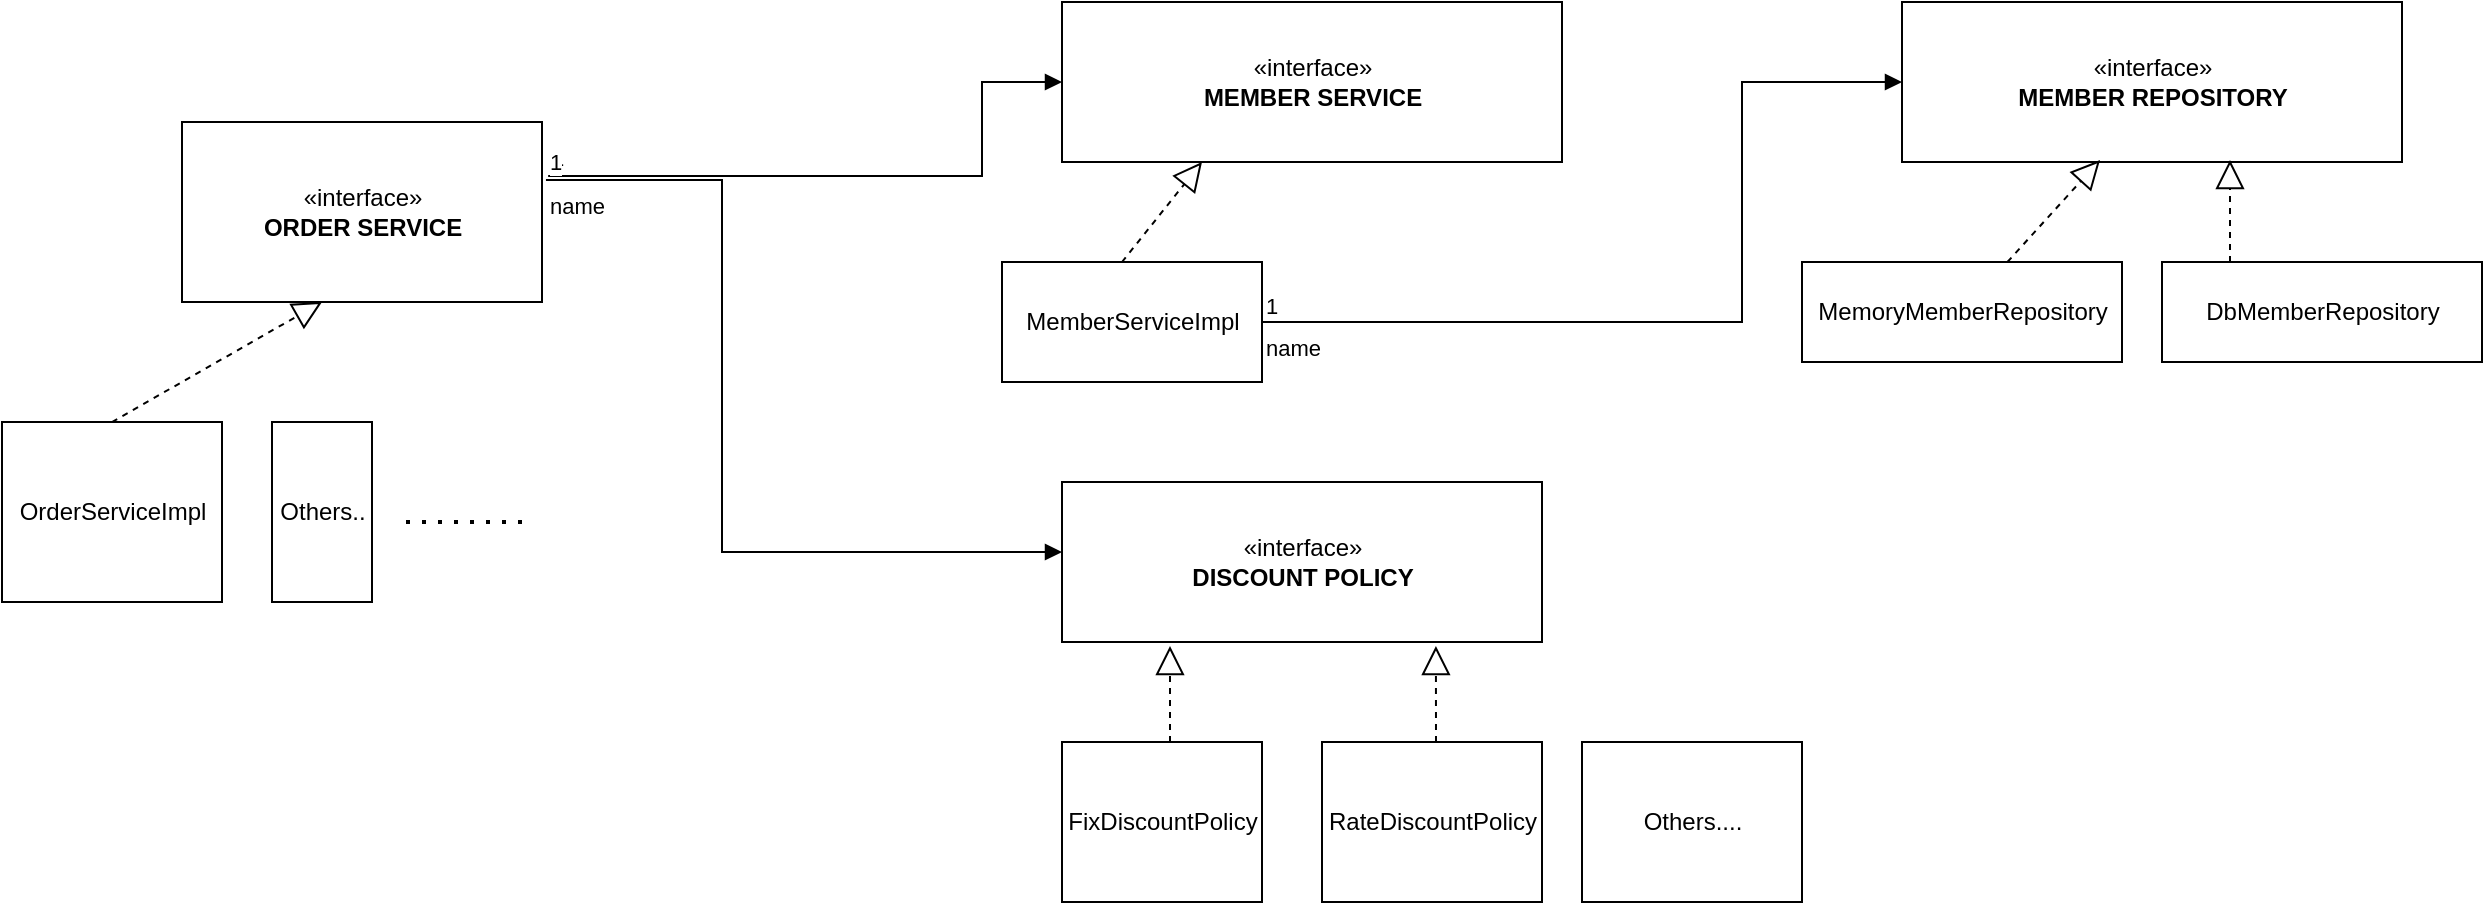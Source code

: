 <mxfile version="20.2.1" type="github"><diagram id="tNOIqHjqf8-ZSMt3mI5K" name="Page-1"><mxGraphModel dx="914" dy="1649" grid="1" gridSize="10" guides="1" tooltips="1" connect="1" arrows="1" fold="1" page="1" pageScale="1" pageWidth="850" pageHeight="1100" math="0" shadow="0"><root><mxCell id="0"/><mxCell id="1" parent="0"/><mxCell id="ZSo1ROVyvgX9X2hF_C0V-5" value="" style="endArrow=block;dashed=1;endFill=0;endSize=12;html=1;rounded=0;entryX=0.5;entryY=1;entryDx=0;entryDy=0;exitX=0.5;exitY=0;exitDx=0;exitDy=0;" edge="1" parent="1" source="ZSo1ROVyvgX9X2hF_C0V-6"><mxGeometry width="160" relative="1" as="geometry"><mxPoint x="160" y="120" as="sourcePoint"/><mxPoint x="160" y="60" as="targetPoint"/></mxGeometry></mxCell><mxCell id="ZSo1ROVyvgX9X2hF_C0V-6" value="OrderServiceImpl" style="html=1;" vertex="1" parent="1"><mxGeometry y="120" width="110" height="90" as="geometry"/></mxCell><mxCell id="ZSo1ROVyvgX9X2hF_C0V-7" value="" style="endArrow=none;dashed=1;html=1;dashPattern=1 3;strokeWidth=2;rounded=0;" edge="1" parent="1"><mxGeometry width="50" height="50" relative="1" as="geometry"><mxPoint x="260" y="170" as="sourcePoint"/><mxPoint x="200" y="170" as="targetPoint"/></mxGeometry></mxCell><mxCell id="ZSo1ROVyvgX9X2hF_C0V-8" value="Others.." style="html=1;" vertex="1" parent="1"><mxGeometry x="135" y="120" width="50" height="90" as="geometry"/></mxCell><mxCell id="ZSo1ROVyvgX9X2hF_C0V-9" value="name" style="endArrow=block;endFill=1;html=1;edgeStyle=orthogonalEdgeStyle;align=left;verticalAlign=top;rounded=0;exitX=1.014;exitY=0.427;exitDx=0;exitDy=0;exitPerimeter=0;" edge="1" parent="1"><mxGeometry x="-1" relative="1" as="geometry"><mxPoint x="273.08" y="-3.03" as="sourcePoint"/><mxPoint x="530" y="-50" as="targetPoint"/><Array as="points"><mxPoint x="490" y="-3"/><mxPoint x="490" y="-50"/></Array></mxGeometry></mxCell><mxCell id="ZSo1ROVyvgX9X2hF_C0V-10" value="1" style="edgeLabel;resizable=0;html=1;align=left;verticalAlign=bottom;" connectable="0" vertex="1" parent="ZSo1ROVyvgX9X2hF_C0V-9"><mxGeometry x="-1" relative="1" as="geometry"/></mxCell><mxCell id="ZSo1ROVyvgX9X2hF_C0V-11" value="name" style="endArrow=block;endFill=1;html=1;edgeStyle=orthogonalEdgeStyle;align=left;verticalAlign=top;rounded=0;exitX=1.009;exitY=0.445;exitDx=0;exitDy=0;exitPerimeter=0;entryX=0;entryY=0.5;entryDx=0;entryDy=0;" edge="1" parent="1"><mxGeometry x="-1" relative="1" as="geometry"><mxPoint x="271.98" y="-1.05" as="sourcePoint"/><mxPoint x="530" y="185" as="targetPoint"/><Array as="points"><mxPoint x="360" y="-1"/><mxPoint x="360" y="185"/></Array></mxGeometry></mxCell><mxCell id="ZSo1ROVyvgX9X2hF_C0V-12" value="1" style="edgeLabel;resizable=0;html=1;align=left;verticalAlign=bottom;" connectable="0" vertex="1" parent="ZSo1ROVyvgX9X2hF_C0V-11"><mxGeometry x="-1" relative="1" as="geometry"/></mxCell><mxCell id="ZSo1ROVyvgX9X2hF_C0V-15" value="«interface»&lt;br&gt;&lt;b&gt;MEMBER SERVICE&lt;/b&gt;" style="html=1;" vertex="1" parent="1"><mxGeometry x="530" y="-90" width="250" height="80" as="geometry"/></mxCell><mxCell id="ZSo1ROVyvgX9X2hF_C0V-16" value="«interface»&lt;br&gt;&lt;b&gt;ORDER SERVICE&lt;/b&gt;" style="html=1;" vertex="1" parent="1"><mxGeometry x="90" y="-30" width="180" height="90" as="geometry"/></mxCell><mxCell id="ZSo1ROVyvgX9X2hF_C0V-17" value="«interface»&lt;br&gt;&lt;b&gt;DISCOUNT POLICY&lt;/b&gt;" style="html=1;" vertex="1" parent="1"><mxGeometry x="530" y="150" width="240" height="80" as="geometry"/></mxCell><mxCell id="ZSo1ROVyvgX9X2hF_C0V-18" value="" style="endArrow=block;dashed=1;endFill=0;endSize=12;html=1;rounded=0;entryX=0.28;entryY=1;entryDx=0;entryDy=0;entryPerimeter=0;" edge="1" parent="1" target="ZSo1ROVyvgX9X2hF_C0V-15"><mxGeometry width="160" relative="1" as="geometry"><mxPoint x="560" y="40" as="sourcePoint"/><mxPoint x="450" y="120" as="targetPoint"/></mxGeometry></mxCell><mxCell id="ZSo1ROVyvgX9X2hF_C0V-20" value="MemberServiceImpl" style="html=1;" vertex="1" parent="1"><mxGeometry x="500" y="40" width="130" height="60" as="geometry"/></mxCell><mxCell id="ZSo1ROVyvgX9X2hF_C0V-21" value="name" style="endArrow=block;endFill=1;html=1;edgeStyle=orthogonalEdgeStyle;align=left;verticalAlign=top;rounded=0;exitX=1;exitY=0.5;exitDx=0;exitDy=0;" edge="1" parent="1" source="ZSo1ROVyvgX9X2hF_C0V-20"><mxGeometry x="-1" relative="1" as="geometry"><mxPoint x="520" y="140" as="sourcePoint"/><mxPoint x="950" y="-50" as="targetPoint"/><Array as="points"><mxPoint x="870" y="70"/><mxPoint x="870" y="-50"/><mxPoint x="940" y="-50"/></Array></mxGeometry></mxCell><mxCell id="ZSo1ROVyvgX9X2hF_C0V-22" value="1" style="edgeLabel;resizable=0;html=1;align=left;verticalAlign=bottom;" connectable="0" vertex="1" parent="ZSo1ROVyvgX9X2hF_C0V-21"><mxGeometry x="-1" relative="1" as="geometry"/></mxCell><mxCell id="ZSo1ROVyvgX9X2hF_C0V-24" value="«interface»&lt;br&gt;&lt;b&gt;MEMBER REPOSITORY&lt;/b&gt;" style="html=1;" vertex="1" parent="1"><mxGeometry x="950" y="-90" width="250" height="80" as="geometry"/></mxCell><mxCell id="ZSo1ROVyvgX9X2hF_C0V-25" value="MemoryMemberRepository" style="html=1;" vertex="1" parent="1"><mxGeometry x="900" y="40" width="160" height="50" as="geometry"/></mxCell><mxCell id="ZSo1ROVyvgX9X2hF_C0V-26" value="" style="endArrow=block;dashed=1;endFill=0;endSize=12;html=1;rounded=0;entryX=0.396;entryY=0.988;entryDx=0;entryDy=0;entryPerimeter=0;" edge="1" parent="1" source="ZSo1ROVyvgX9X2hF_C0V-25" target="ZSo1ROVyvgX9X2hF_C0V-24"><mxGeometry width="160" relative="1" as="geometry"><mxPoint x="1050" y="20" as="sourcePoint"/><mxPoint x="920" y="140" as="targetPoint"/></mxGeometry></mxCell><mxCell id="ZSo1ROVyvgX9X2hF_C0V-27" value="" style="endArrow=block;dashed=1;endFill=0;endSize=12;html=1;rounded=0;entryX=0.656;entryY=0.988;entryDx=0;entryDy=0;entryPerimeter=0;" edge="1" parent="1" target="ZSo1ROVyvgX9X2hF_C0V-24"><mxGeometry width="160" relative="1" as="geometry"><mxPoint x="1114" y="40" as="sourcePoint"/><mxPoint x="920" y="140" as="targetPoint"/></mxGeometry></mxCell><mxCell id="ZSo1ROVyvgX9X2hF_C0V-28" value="DbMemberRepository" style="html=1;" vertex="1" parent="1"><mxGeometry x="1080" y="40" width="160" height="50" as="geometry"/></mxCell><mxCell id="ZSo1ROVyvgX9X2hF_C0V-29" value="" style="endArrow=block;dashed=1;endFill=0;endSize=12;html=1;rounded=0;entryX=0.225;entryY=1.025;entryDx=0;entryDy=0;entryPerimeter=0;" edge="1" parent="1" target="ZSo1ROVyvgX9X2hF_C0V-17"><mxGeometry width="160" relative="1" as="geometry"><mxPoint x="584" y="280" as="sourcePoint"/><mxPoint x="520" y="220" as="targetPoint"/></mxGeometry></mxCell><mxCell id="ZSo1ROVyvgX9X2hF_C0V-30" value="FixDiscountPolicy" style="html=1;" vertex="1" parent="1"><mxGeometry x="530" y="280" width="100" height="80" as="geometry"/></mxCell><mxCell id="ZSo1ROVyvgX9X2hF_C0V-31" value="" style="endArrow=block;dashed=1;endFill=0;endSize=12;html=1;rounded=0;entryX=0.779;entryY=1.025;entryDx=0;entryDy=0;entryPerimeter=0;" edge="1" parent="1" target="ZSo1ROVyvgX9X2hF_C0V-17"><mxGeometry width="160" relative="1" as="geometry"><mxPoint x="717" y="280" as="sourcePoint"/><mxPoint x="520" y="220" as="targetPoint"/></mxGeometry></mxCell><mxCell id="ZSo1ROVyvgX9X2hF_C0V-32" value="RateDiscountPolicy" style="html=1;" vertex="1" parent="1"><mxGeometry x="660" y="280" width="110" height="80" as="geometry"/></mxCell><mxCell id="ZSo1ROVyvgX9X2hF_C0V-33" value="Others...." style="html=1;" vertex="1" parent="1"><mxGeometry x="790" y="280" width="110" height="80" as="geometry"/></mxCell></root></mxGraphModel></diagram></mxfile>